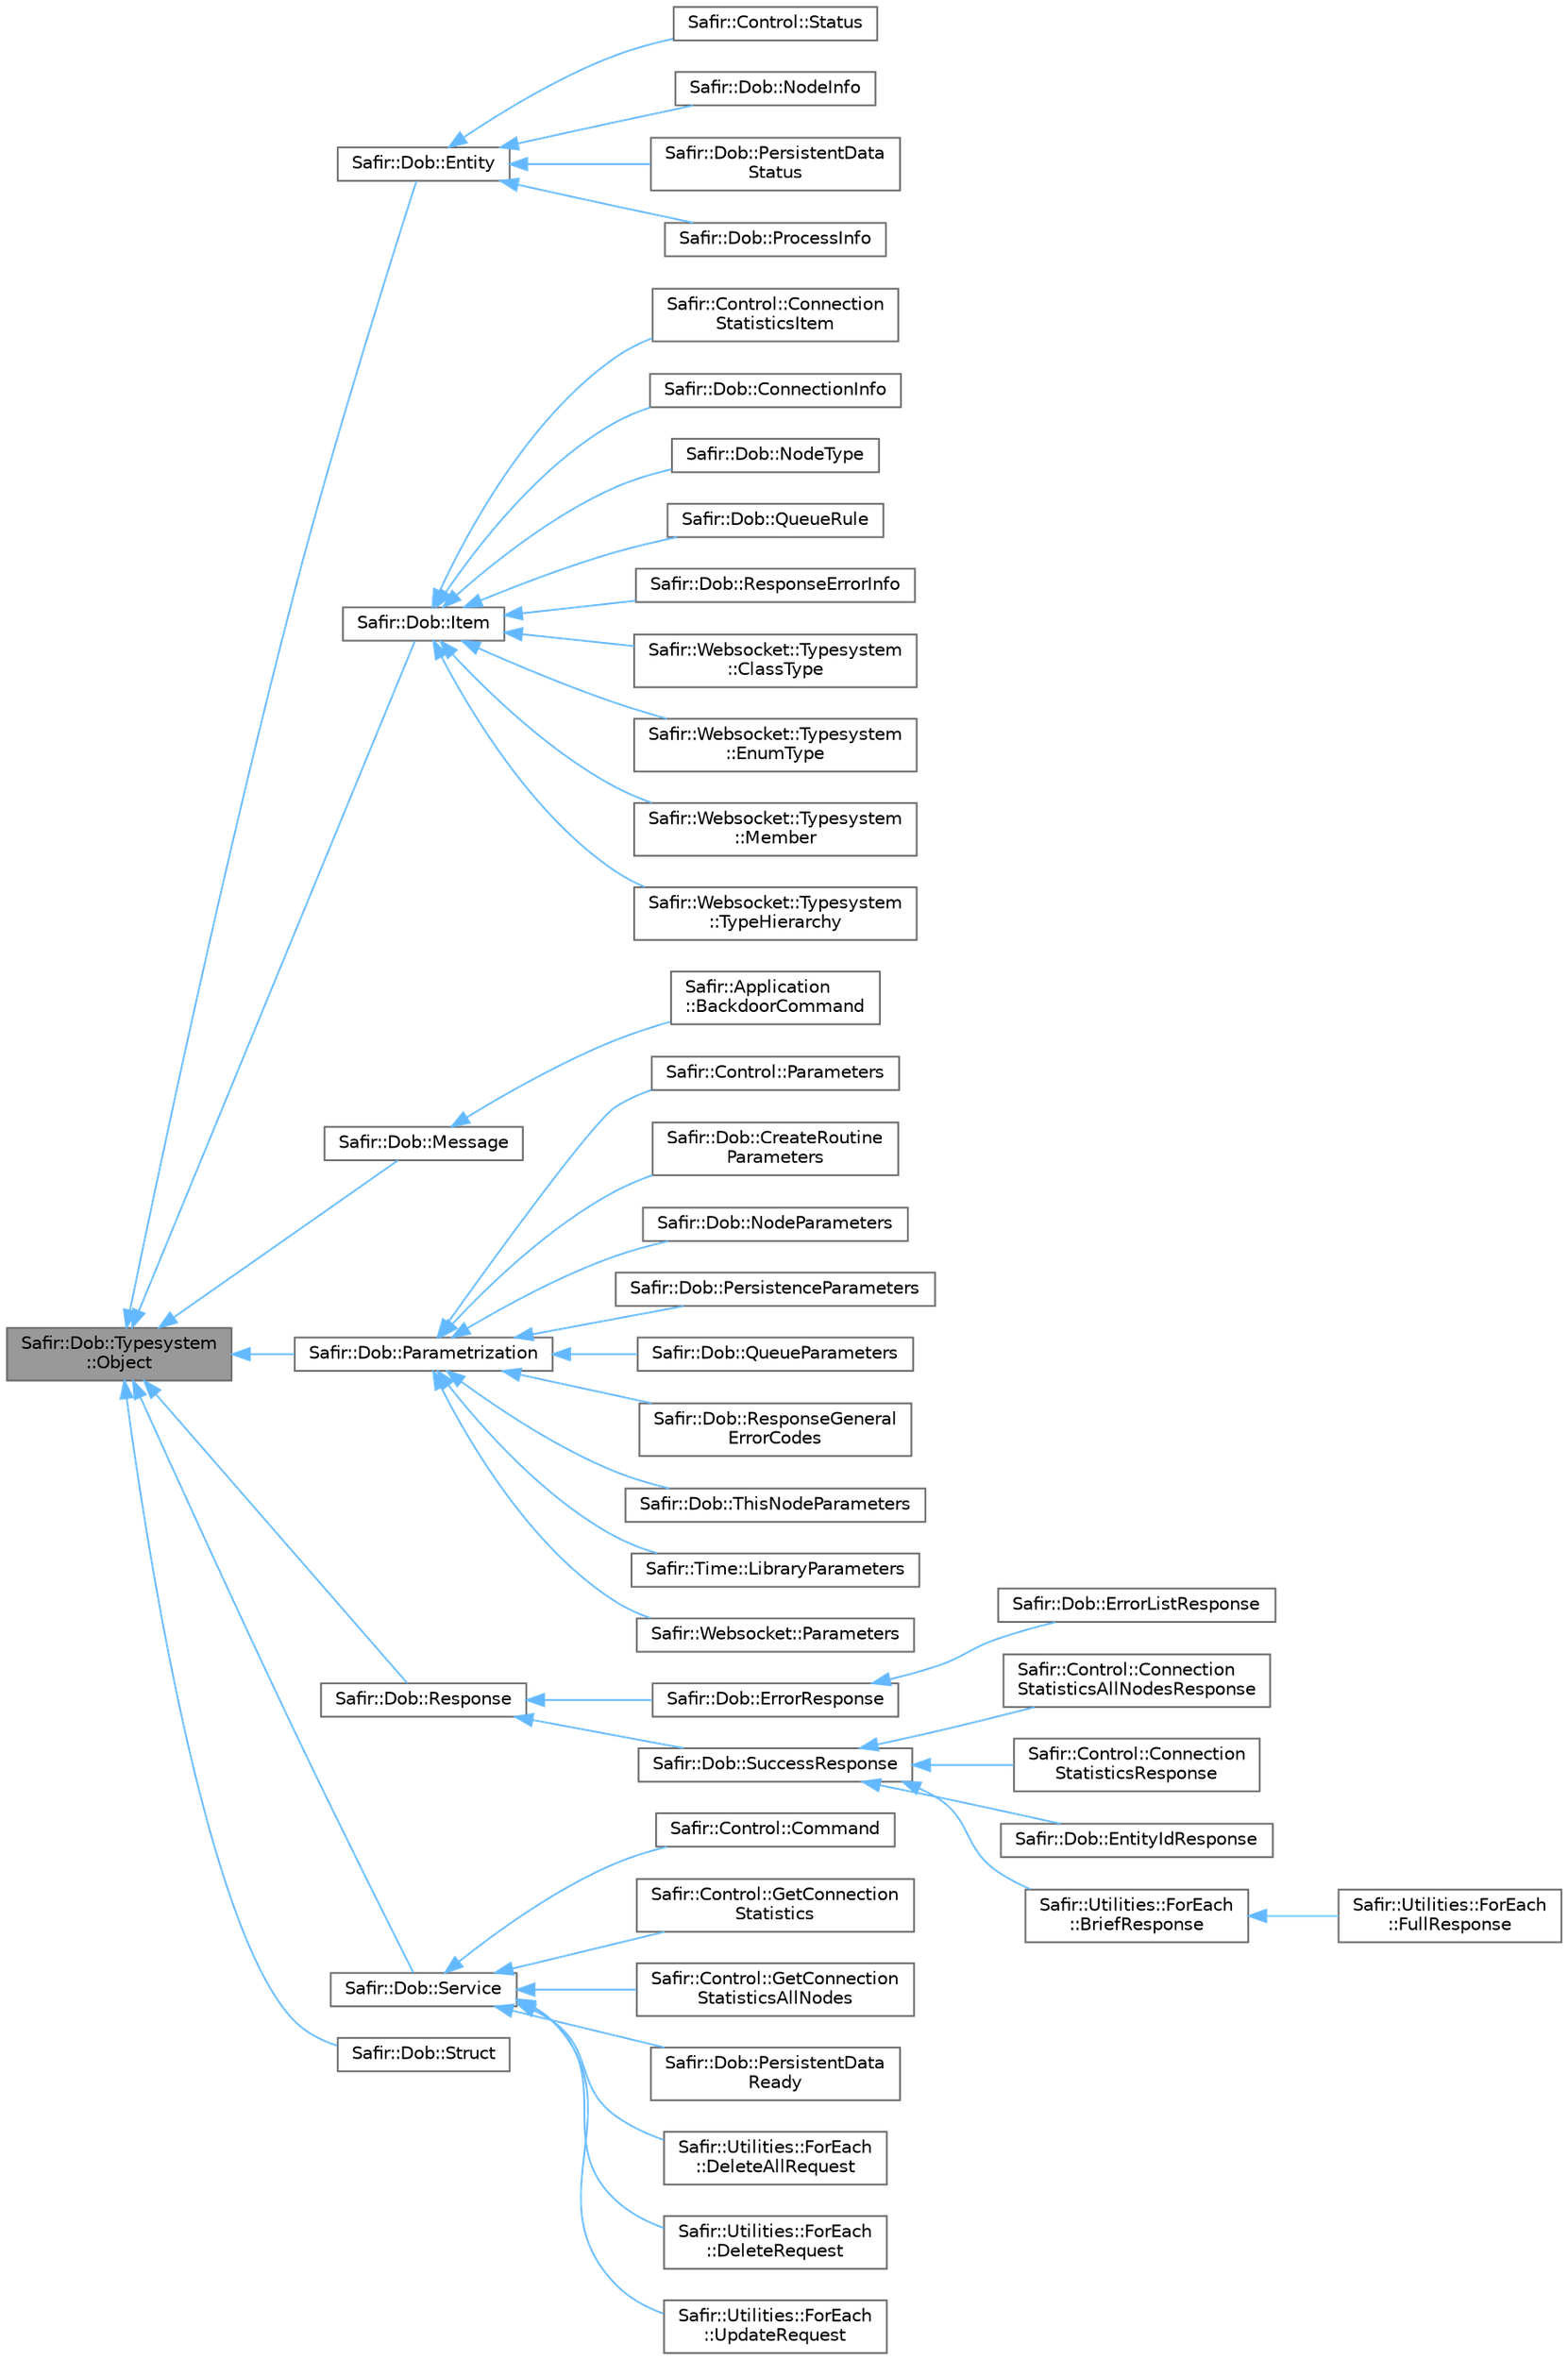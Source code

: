 digraph "Safir::Dob::Typesystem::Object"
{
 // LATEX_PDF_SIZE
  bgcolor="transparent";
  edge [fontname=Helvetica,fontsize=10,labelfontname=Helvetica,labelfontsize=10];
  node [fontname=Helvetica,fontsize=10,shape=box,height=0.2,width=0.4];
  rankdir="LR";
  Node1 [label="Safir::Dob::Typesystem\l::Object",height=0.2,width=0.4,color="gray40", fillcolor="grey60", style="filled", fontcolor="black",tooltip="The base class for all DOB objects."];
  Node1 -> Node2 [dir="back",color="steelblue1",style="solid"];
  Node2 [label="Safir::Dob::Entity",height=0.2,width=0.4,color="gray40", fillcolor="white", style="filled",URL="$a01763.html",tooltip="The baseclass for all entities."];
  Node2 -> Node3 [dir="back",color="steelblue1",style="solid"];
  Node3 [label="Safir::Control::Status",height=0.2,width=0.4,color="gray40", fillcolor="white", style="filled",URL="$a01707.html",tooltip="Information about the this node."];
  Node2 -> Node4 [dir="back",color="steelblue1",style="solid"];
  Node4 [label="Safir::Dob::NodeInfo",height=0.2,width=0.4,color="gray40", fillcolor="white", style="filled",URL="$a01827.html",tooltip="Node information for all nodes currently in the system."];
  Node2 -> Node5 [dir="back",color="steelblue1",style="solid"];
  Node5 [label="Safir::Dob::PersistentData\lStatus",height=0.2,width=0.4,color="gray40", fillcolor="white", style="filled",URL="$a01895.html",tooltip="This class has no summary."];
  Node2 -> Node6 [dir="back",color="steelblue1",style="solid"];
  Node6 [label="Safir::Dob::ProcessInfo",height=0.2,width=0.4,color="gray40", fillcolor="white", style="filled",URL="$a01899.html",tooltip="Displays one entity per process that is connected to the DOB."];
  Node1 -> Node7 [dir="back",color="steelblue1",style="solid"];
  Node7 [label="Safir::Dob::Item",height=0.2,width=0.4,color="gray40", fillcolor="white", style="filled",URL="$a01807.html",tooltip="The baseclass for all items."];
  Node7 -> Node8 [dir="back",color="steelblue1",style="solid"];
  Node8 [label="Safir::Control::Connection\lStatisticsItem",height=0.2,width=0.4,color="gray40", fillcolor="white", style="filled",URL="$a01679.html",tooltip="Item containing statistics from one single connection."];
  Node7 -> Node9 [dir="back",color="steelblue1",style="solid"];
  Node9 [label="Safir::Dob::ConnectionInfo",height=0.2,width=0.4,color="gray40", fillcolor="white", style="filled",URL="$a01723.html",tooltip="Container for information about a Dob connection."];
  Node7 -> Node10 [dir="back",color="steelblue1",style="solid"];
  Node10 [label="Safir::Dob::NodeType",height=0.2,width=0.4,color="gray40", fillcolor="white", style="filled",URL="$a01843.html",tooltip="Defines a number of characteristics that control how nodes of a certain type communicates."];
  Node7 -> Node11 [dir="back",color="steelblue1",style="solid"];
  Node11 [label="Safir::Dob::QueueRule",height=0.2,width=0.4,color="gray40", fillcolor="white", style="filled",URL="$a01907.html",tooltip="Representation of one queue capacity parameter rule."];
  Node7 -> Node12 [dir="back",color="steelblue1",style="solid"];
  Node12 [label="Safir::Dob::ResponseErrorInfo",height=0.2,width=0.4,color="gray40", fillcolor="white", style="filled",URL="$a01923.html",tooltip="Contains information about one of the errors found when handling a request."];
  Node7 -> Node13 [dir="back",color="steelblue1",style="solid"];
  Node13 [label="Safir::Websocket::Typesystem\l::ClassType",height=0.2,width=0.4,color="gray40", fillcolor="white", style="filled",URL="$a01983.html",tooltip="Represents a class type in the Dob."];
  Node7 -> Node14 [dir="back",color="steelblue1",style="solid"];
  Node14 [label="Safir::Websocket::Typesystem\l::EnumType",height=0.2,width=0.4,color="gray40", fillcolor="white", style="filled",URL="$a01987.html",tooltip="Represents an enumeration type in the Dob."];
  Node7 -> Node15 [dir="back",color="steelblue1",style="solid"];
  Node15 [label="Safir::Websocket::Typesystem\l::Member",height=0.2,width=0.4,color="gray40", fillcolor="white", style="filled",URL="$a01991.html",tooltip="Represents a class member in a Dob type."];
  Node7 -> Node16 [dir="back",color="steelblue1",style="solid"];
  Node16 [label="Safir::Websocket::Typesystem\l::TypeHierarchy",height=0.2,width=0.4,color="gray40", fillcolor="white", style="filled",URL="$a01995.html",tooltip="Representation of the Dob typesystem."];
  Node1 -> Node17 [dir="back",color="steelblue1",style="solid"];
  Node17 [label="Safir::Dob::Message",height=0.2,width=0.4,color="gray40", fillcolor="white", style="filled",URL="$a01823.html",tooltip="The baseclass for all messages."];
  Node17 -> Node18 [dir="back",color="steelblue1",style="solid"];
  Node18 [label="Safir::Application\l::BackdoorCommand",height=0.2,width=0.4,color="gray40", fillcolor="white", style="filled",URL="$a01667.html",tooltip="Backdoor command messages."];
  Node1 -> Node19 [dir="back",color="steelblue1",style="solid"];
  Node19 [label="Safir::Dob::Parametrization",height=0.2,width=0.4,color="gray40", fillcolor="white", style="filled",URL="$a01859.html",tooltip="This class is intended to be used as baseclass for classes that only contains parameters."];
  Node19 -> Node20 [dir="back",color="steelblue1",style="solid"];
  Node20 [label="Safir::Control::Parameters",height=0.2,width=0.4,color="gray40", fillcolor="white", style="filled",URL="$a01703.html",tooltip="This class has no summary."];
  Node19 -> Node21 [dir="back",color="steelblue1",style="solid"];
  Node21 [label="Safir::Dob::CreateRoutine\lParameters",height=0.2,width=0.4,color="gray40", fillcolor="white", style="filled",URL="$a01743.html",tooltip="Contains parameters to be used as values in CreateRoutines."];
  Node19 -> Node22 [dir="back",color="steelblue1",style="solid"];
  Node22 [label="Safir::Dob::NodeParameters",height=0.2,width=0.4,color="gray40", fillcolor="white", style="filled",URL="$a01831.html",tooltip="Contains paramaters for all nodes in the system."];
  Node19 -> Node23 [dir="back",color="steelblue1",style="solid"];
  Node23 [label="Safir::Dob::PersistenceParameters",height=0.2,width=0.4,color="gray40", fillcolor="white", style="filled",URL="$a01871.html",tooltip="This class has no summary."];
  Node19 -> Node24 [dir="back",color="steelblue1",style="solid"];
  Node24 [label="Safir::Dob::QueueParameters",height=0.2,width=0.4,color="gray40", fillcolor="white", style="filled",URL="$a01903.html",tooltip="Contains the parametrization of queue lengths used by a connection."];
  Node19 -> Node25 [dir="back",color="steelblue1",style="solid"];
  Node25 [label="Safir::Dob::ResponseGeneral\lErrorCodes",height=0.2,width=0.4,color="gray40", fillcolor="white", style="filled",URL="$a01927.html",tooltip="Declares error codes that are of general interest."];
  Node19 -> Node26 [dir="back",color="steelblue1",style="solid"];
  Node26 [label="Safir::Dob::ThisNodeParameters",height=0.2,width=0.4,color="gray40", fillcolor="white", style="filled",URL="$a01943.html",tooltip="Defines the settings for this particular node."];
  Node19 -> Node27 [dir="back",color="steelblue1",style="solid"];
  Node27 [label="Safir::Time::LibraryParameters",height=0.2,width=0.4,color="gray40", fillcolor="white", style="filled",URL="$a01947.html",tooltip="Defines parameters for the time provider library."];
  Node19 -> Node28 [dir="back",color="steelblue1",style="solid"];
  Node28 [label="Safir::Websocket::Parameters",height=0.2,width=0.4,color="gray40", fillcolor="white", style="filled",URL="$a01979.html",tooltip="Sent from web api to client."];
  Node1 -> Node29 [dir="back",color="steelblue1",style="solid"];
  Node29 [label="Safir::Dob::Response",height=0.2,width=0.4,color="gray40", fillcolor="white", style="filled",URL="$a01919.html",tooltip="The baseclass for all responses."];
  Node29 -> Node30 [dir="back",color="steelblue1",style="solid"];
  Node30 [label="Safir::Dob::ErrorResponse",height=0.2,width=0.4,color="gray40", fillcolor="white", style="filled",URL="$a01775.html",tooltip="The baseclass for all error responses."];
  Node30 -> Node31 [dir="back",color="steelblue1",style="solid"];
  Node31 [label="Safir::Dob::ErrorListResponse",height=0.2,width=0.4,color="gray40", fillcolor="white", style="filled",URL="$a01771.html",tooltip="Defines an array of errors, typically used to report errors for individual members in the request."];
  Node29 -> Node32 [dir="back",color="steelblue1",style="solid"];
  Node32 [label="Safir::Dob::SuccessResponse",height=0.2,width=0.4,color="gray40", fillcolor="white", style="filled",URL="$a01939.html",tooltip="The baseclass for all success responses."];
  Node32 -> Node33 [dir="back",color="steelblue1",style="solid"];
  Node33 [label="Safir::Control::Connection\lStatisticsAllNodesResponse",height=0.2,width=0.4,color="gray40", fillcolor="white", style="filled",URL="$a01675.html",tooltip="Response to a Safir.Control.GetConnectionStatisticsAllNodes service request."];
  Node32 -> Node34 [dir="back",color="steelblue1",style="solid"];
  Node34 [label="Safir::Control::Connection\lStatisticsResponse",height=0.2,width=0.4,color="gray40", fillcolor="white", style="filled",URL="$a01683.html",tooltip="Response to a Safir.Control.GetConnectionStatistics service request."];
  Node32 -> Node35 [dir="back",color="steelblue1",style="solid"];
  Node35 [label="Safir::Dob::EntityIdResponse",height=0.2,width=0.4,color="gray40", fillcolor="white", style="filled",URL="$a01767.html",tooltip="Standard response for handlers registered as HandlerDecidesInstanceId, containing the instance that t..."];
  Node32 -> Node36 [dir="back",color="steelblue1",style="solid"];
  Node36 [label="Safir::Utilities::ForEach\l::BriefResponse",height=0.2,width=0.4,color="gray40", fillcolor="white", style="filled",URL="$a01951.html",tooltip="Brief response for a ForEach service request."];
  Node36 -> Node37 [dir="back",color="steelblue1",style="solid"];
  Node37 [label="Safir::Utilities::ForEach\l::FullResponse",height=0.2,width=0.4,color="gray40", fillcolor="white", style="filled",URL="$a01963.html",tooltip="Full response for a ForEach service request."];
  Node1 -> Node38 [dir="back",color="steelblue1",style="solid"];
  Node38 [label="Safir::Dob::Service",height=0.2,width=0.4,color="gray40", fillcolor="white", style="filled",URL="$a01931.html",tooltip="The baseclass for all services."];
  Node38 -> Node39 [dir="back",color="steelblue1",style="solid"];
  Node39 [label="Safir::Control::Command",height=0.2,width=0.4,color="gray40", fillcolor="white", style="filled",URL="$a01671.html",tooltip="Command to stop, shutdown or reboot a specific node or a whole safir system."];
  Node38 -> Node40 [dir="back",color="steelblue1",style="solid"];
  Node40 [label="Safir::Control::GetConnection\lStatistics",height=0.2,width=0.4,color="gray40", fillcolor="white", style="filled",URL="$a01687.html",tooltip="Collect connection statistics from a singel node."];
  Node38 -> Node41 [dir="back",color="steelblue1",style="solid"];
  Node41 [label="Safir::Control::GetConnection\lStatisticsAllNodes",height=0.2,width=0.4,color="gray40", fillcolor="white", style="filled",URL="$a01691.html",tooltip="Collect connection statistics from all nodes in the system."];
  Node38 -> Node42 [dir="back",color="steelblue1",style="solid"];
  Node42 [label="Safir::Dob::PersistentData\lReady",height=0.2,width=0.4,color="gray40", fillcolor="white", style="filled",URL="$a01883.html",tooltip="This service is called by the persistency handler when the persistent data has been fed to the Dob."];
  Node38 -> Node43 [dir="back",color="steelblue1",style="solid"];
  Node43 [label="Safir::Utilities::ForEach\l::DeleteAllRequest",height=0.2,width=0.4,color="gray40", fillcolor="white", style="filled",URL="$a01955.html",tooltip="Definition of deleting all instances of a given type."];
  Node38 -> Node44 [dir="back",color="steelblue1",style="solid"];
  Node44 [label="Safir::Utilities::ForEach\l::DeleteRequest",height=0.2,width=0.4,color="gray40", fillcolor="white", style="filled",URL="$a01959.html",tooltip="Definition of deleting multiple objects using ForEach service request."];
  Node38 -> Node45 [dir="back",color="steelblue1",style="solid"];
  Node45 [label="Safir::Utilities::ForEach\l::UpdateRequest",height=0.2,width=0.4,color="gray40", fillcolor="white", style="filled",URL="$a01975.html",tooltip="Definition of updating multiple objects using ForEach service request."];
  Node1 -> Node46 [dir="back",color="steelblue1",style="solid"];
  Node46 [label="Safir::Dob::Struct",height=0.2,width=0.4,color="gray40", fillcolor="white", style="filled",URL="$a01935.html",tooltip="This class is intended to be used as baseclass for classes that in the future may be realized as low ..."];
}
